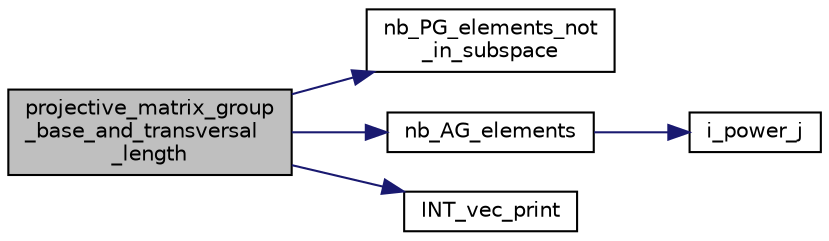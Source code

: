 digraph "projective_matrix_group_base_and_transversal_length"
{
  edge [fontname="Helvetica",fontsize="10",labelfontname="Helvetica",labelfontsize="10"];
  node [fontname="Helvetica",fontsize="10",shape=record];
  rankdir="LR";
  Node4339 [label="projective_matrix_group\l_base_and_transversal\l_length",height=0.2,width=0.4,color="black", fillcolor="grey75", style="filled", fontcolor="black"];
  Node4339 -> Node4340 [color="midnightblue",fontsize="10",style="solid",fontname="Helvetica"];
  Node4340 [label="nb_PG_elements_not\l_in_subspace",height=0.2,width=0.4,color="black", fillcolor="white", style="filled",URL="$d4/d67/geometry_8h.html#a3d91cd5837ab4c11dce288f616fb8a9b"];
  Node4339 -> Node4341 [color="midnightblue",fontsize="10",style="solid",fontname="Helvetica"];
  Node4341 [label="nb_AG_elements",height=0.2,width=0.4,color="black", fillcolor="white", style="filled",URL="$d4/d67/geometry_8h.html#ab9de2574dd403dd453a0d35107f684f5"];
  Node4341 -> Node4342 [color="midnightblue",fontsize="10",style="solid",fontname="Helvetica"];
  Node4342 [label="i_power_j",height=0.2,width=0.4,color="black", fillcolor="white", style="filled",URL="$de/dc5/algebra__and__number__theory_8h.html#a39b321523e8957d701618bb5cac542b5"];
  Node4339 -> Node4343 [color="midnightblue",fontsize="10",style="solid",fontname="Helvetica"];
  Node4343 [label="INT_vec_print",height=0.2,width=0.4,color="black", fillcolor="white", style="filled",URL="$df/dbf/sajeeb_8_c.html#a79a5901af0b47dd0d694109543c027fe"];
}
